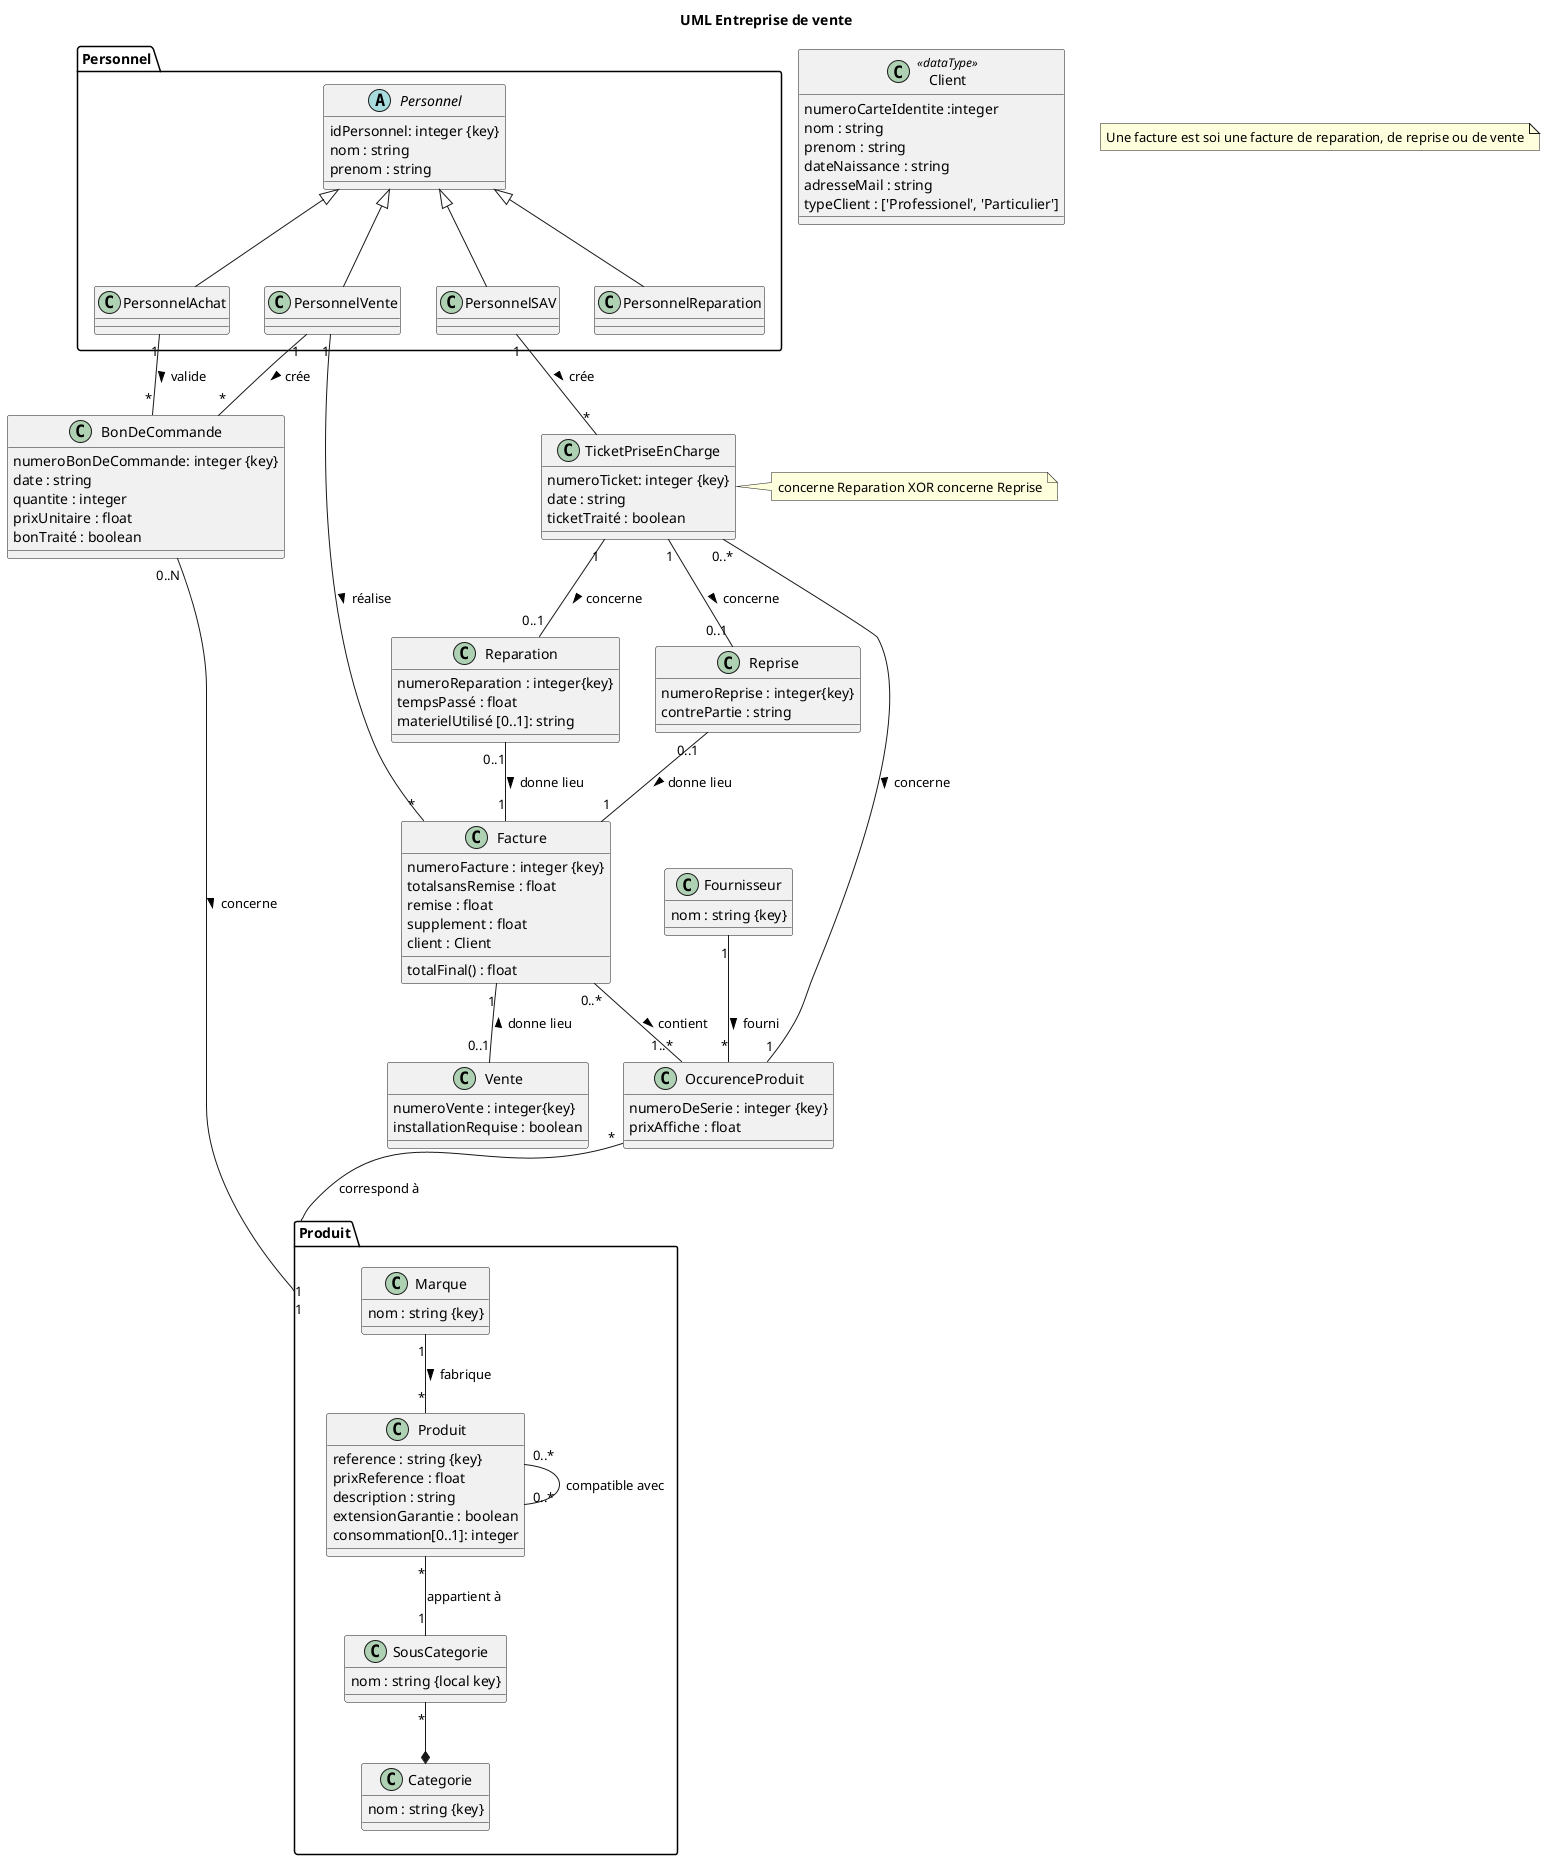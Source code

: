 @startuml
title UML Entreprise de vente

package Produit {

class Produit {
  reference : string {key}
  prixReference : float
  description : string
  extensionGarantie : boolean
  consommation[0..1]: integer
}


Produit "0..*" --  "0..*" Produit : compatible avec

Marque "1" -- "*" Produit : fabrique >

class Marque {
	nom : string {key}
}

class Categorie {
	nom : string {key}
}

class SousCategorie {
	nom : string {local key}
}

SousCategorie "*" --* Categorie
Produit  "*" -- "1" SousCategorie : appartient à
}


class OccurenceProduit {
  numeroDeSerie : integer {key}
  prixAffiche : float
}

OccurenceProduit  "*" -- "1" Produit : correspond à

class Fournisseur {
	nom : string {key}
}

Fournisseur "1" -- "*" OccurenceProduit : fourni >

class Facture {
  numeroFacture : integer {key}
  totalsansRemise : float 
  remise : float
  supplement : float
  client : Client
  totalFinal() : float
}


class Client <<dataType>> { 
  numeroCarteIdentite :integer 
  nom : string 
  prenom : string 
  dateNaissance : string 
  adresseMail : string
  typeClient : ['Professionel', 'Particulier']
}


Facture "0..*" -- "1..*" OccurenceProduit : contient >


package Personnel {
  
abstract class Personnel {
  idPersonnel: integer {key}
  nom : string 
  prenom : string 
}

class PersonnelAchat{
}

class PersonnelVente{
}

class PersonnelSAV{
}

class PersonnelReparation{
}

Personnel <|-- PersonnelAchat
Personnel <|-- PersonnelVente
Personnel <|-- PersonnelReparation
Personnel <|-- PersonnelSAV
}

PersonnelVente "1" -- "*" Facture : réalise >
PersonnelSAV "1" -- "*" TicketPriseEnCharge : crée >
PersonnelAchat "1" -- "*" BonDeCommande : valide >
PersonnelVente "1" -- "*" BonDeCommande : crée >

class TicketPriseEnCharge {
  numeroTicket: integer {key}
  date : string 
  ticketTraité : boolean
}
TicketPriseEnCharge "0..*" -- "1" OccurenceProduit: concerne >

class BonDeCommande {
  numeroBonDeCommande: integer {key}
  date : string
  quantite : integer
  prixUnitaire : float
  bonTraité : boolean
}

BonDeCommande "0..N" -- "1" Produit: concerne >

class Reparation  {
  numeroReparation : integer{key}
  tempsPassé : float 
  materielUtilisé [0..1]: string
}

class Reprise  {
  numeroReprise : integer{key}
  contrePartie : string
}


note right of TicketPriseEnCharge
    concerne Reparation XOR concerne Reprise
end note

note "Une facture est soi une facture de reparation, de reprise ou de vente" as N1

TicketPriseEnCharge "1" -- "0..1" Reparation : concerne >
Reparation "0..1" -- "1" Facture : donne lieu >
TicketPriseEnCharge "1" -- "0..1" Reprise : concerne >
Reprise "0..1" -- "1" Facture : donne lieu >

Facture "1" -- "0..1" Vente : donne lieu <
class Vente  {
  numeroVente : integer{key}
  installationRequise : boolean 
}
@enduml
